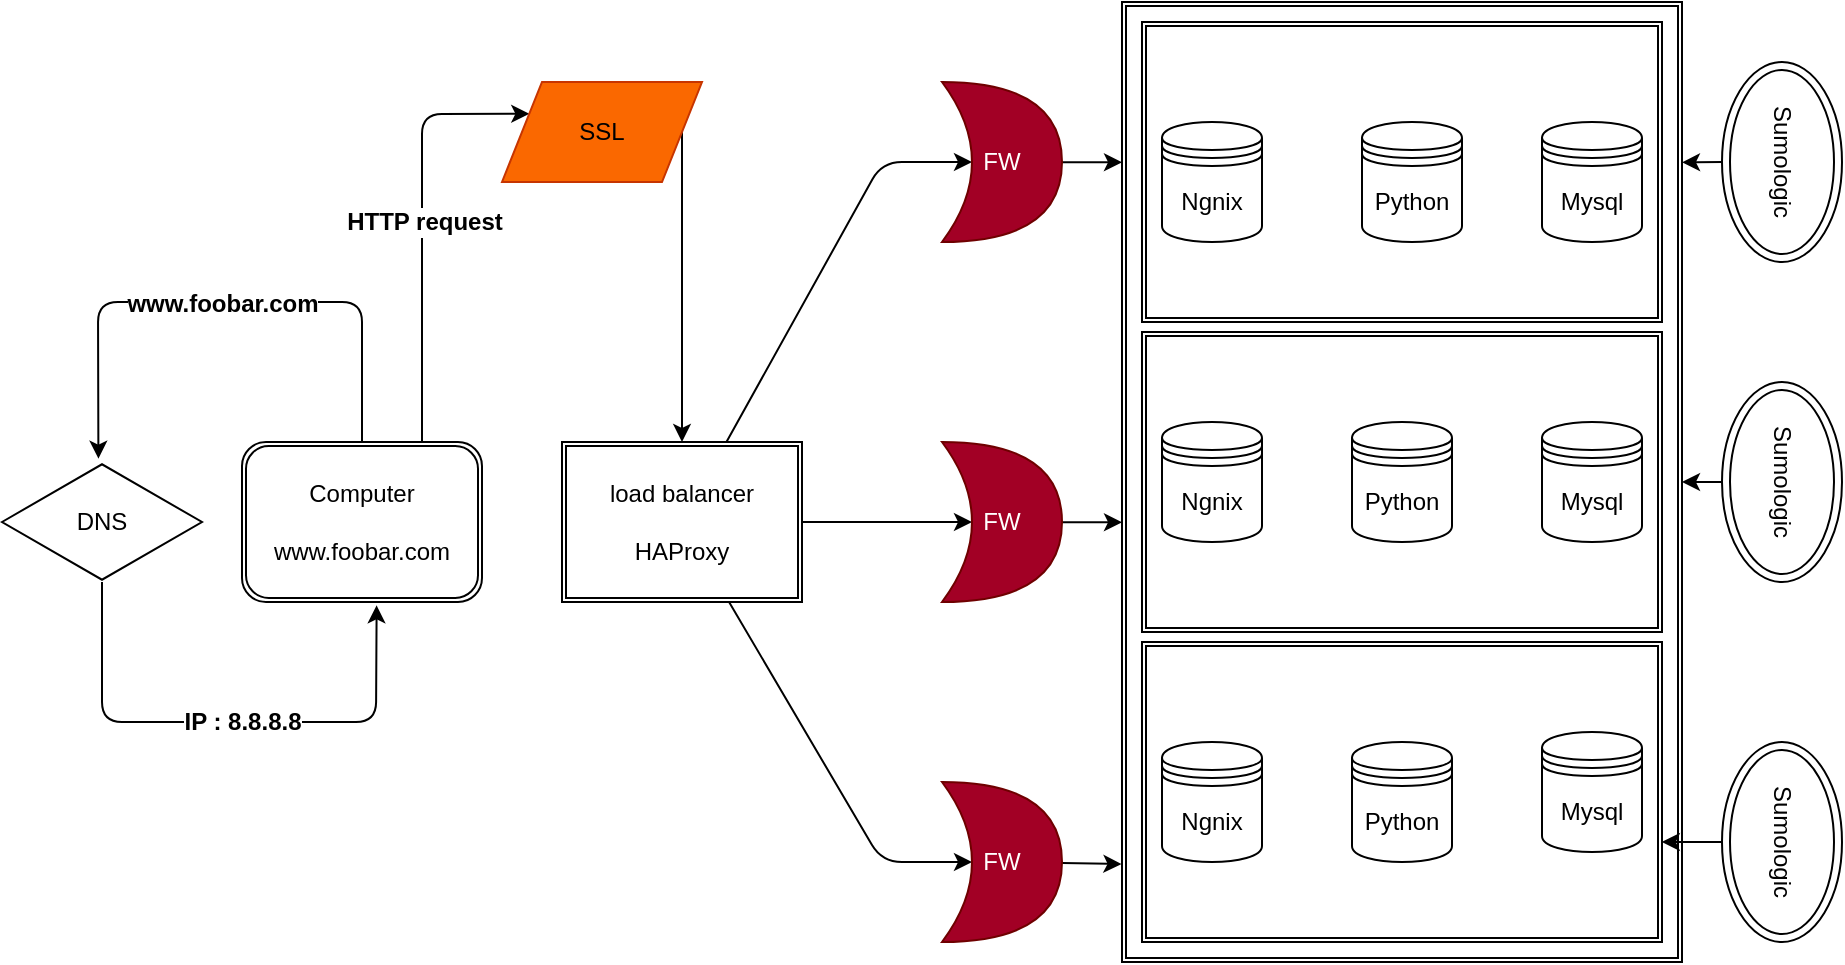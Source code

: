 <mxfile>
    <diagram id="8hEnplS5qNxSaO3H7mMF" name="Page-1">
        <mxGraphModel dx="617" dy="489" grid="1" gridSize="10" guides="1" tooltips="1" connect="1" arrows="1" fold="1" page="1" pageScale="1" pageWidth="850" pageHeight="1100" math="0" shadow="0">
            <root>
                <mxCell id="0"/>
                <mxCell id="1" parent="0"/>
                <mxCell id="28" style="edgeStyle=none;html=1;entryX=0.561;entryY=1.021;entryDx=0;entryDy=0;entryPerimeter=0;" parent="1" source="2" target="3" edge="1">
                    <mxGeometry relative="1" as="geometry">
                        <Array as="points">
                            <mxPoint x="50" y="400"/>
                            <mxPoint x="187" y="400"/>
                        </Array>
                    </mxGeometry>
                </mxCell>
                <mxCell id="29" value="IP : 8.8.8.8" style="edgeLabel;html=1;align=center;verticalAlign=middle;resizable=0;points=[];fontStyle=1;fontSize=12;" parent="28" vertex="1" connectable="0">
                    <mxGeometry x="-0.075" y="-2" relative="1" as="geometry">
                        <mxPoint x="17" y="-2" as="offset"/>
                    </mxGeometry>
                </mxCell>
                <mxCell id="2" value="DNS" style="html=1;whiteSpace=wrap;aspect=fixed;shape=isoRectangle;" parent="1" vertex="1">
                    <mxGeometry y="270" width="100" height="60" as="geometry"/>
                </mxCell>
                <mxCell id="4" style="edgeStyle=none;html=1;entryX=0.482;entryY=-0.028;entryDx=0;entryDy=0;entryPerimeter=0;" parent="1" source="3" target="2" edge="1">
                    <mxGeometry relative="1" as="geometry">
                        <Array as="points">
                            <mxPoint x="180" y="190"/>
                            <mxPoint x="48" y="190"/>
                        </Array>
                    </mxGeometry>
                </mxCell>
                <mxCell id="27" value="www.foobar.com" style="edgeLabel;html=1;align=center;verticalAlign=middle;resizable=0;points=[];fontStyle=1;fontSize=12;" parent="4" vertex="1" connectable="0">
                    <mxGeometry x="-0.12" y="1" relative="1" as="geometry">
                        <mxPoint x="-17" as="offset"/>
                    </mxGeometry>
                </mxCell>
                <mxCell id="34" style="edgeStyle=none;html=1;exitX=0.75;exitY=0;exitDx=0;exitDy=0;entryX=0;entryY=0.25;entryDx=0;entryDy=0;" edge="1" parent="1" source="3" target="30">
                    <mxGeometry relative="1" as="geometry">
                        <Array as="points">
                            <mxPoint x="210" y="96"/>
                        </Array>
                    </mxGeometry>
                </mxCell>
                <mxCell id="35" value="&lt;span style=&quot;font-size: 12px ; font-weight: 700&quot;&gt;HTTP request&lt;/span&gt;" style="edgeLabel;html=1;align=center;verticalAlign=middle;resizable=0;points=[];" vertex="1" connectable="0" parent="34">
                    <mxGeometry x="0.014" y="-1" relative="1" as="geometry">
                        <mxPoint as="offset"/>
                    </mxGeometry>
                </mxCell>
                <mxCell id="3" value="Computer&lt;br&gt;&lt;br&gt;www.foobar.com" style="shape=ext;double=1;rounded=1;whiteSpace=wrap;html=1;" parent="1" vertex="1">
                    <mxGeometry x="120" y="260" width="120" height="80" as="geometry"/>
                </mxCell>
                <mxCell id="13" style="edgeStyle=none;html=1;fontSize=12;entryX=0.25;entryY=0.5;entryDx=0;entryDy=0;entryPerimeter=0;" parent="1" source="6" target="36" edge="1">
                    <mxGeometry relative="1" as="geometry">
                        <Array as="points">
                            <mxPoint x="440" y="120"/>
                        </Array>
                        <mxPoint x="480" y="120" as="targetPoint"/>
                    </mxGeometry>
                </mxCell>
                <mxCell id="14" style="edgeStyle=none;html=1;fontSize=12;entryX=0.25;entryY=0.5;entryDx=0;entryDy=0;entryPerimeter=0;" parent="1" source="6" target="37" edge="1">
                    <mxGeometry relative="1" as="geometry">
                        <Array as="points">
                            <mxPoint x="440" y="470"/>
                        </Array>
                        <mxPoint x="480" y="470" as="targetPoint"/>
                    </mxGeometry>
                </mxCell>
                <mxCell id="15" style="edgeStyle=none;html=1;fontSize=12;entryX=0.25;entryY=0.5;entryDx=0;entryDy=0;entryPerimeter=0;" parent="1" source="6" target="38" edge="1">
                    <mxGeometry relative="1" as="geometry">
                        <mxPoint x="480" y="300" as="targetPoint"/>
                    </mxGeometry>
                </mxCell>
                <mxCell id="6" value="load balancer&lt;br&gt;&lt;br&gt;HAProxy" style="shape=ext;double=1;rounded=0;whiteSpace=wrap;html=1;" parent="1" vertex="1">
                    <mxGeometry x="280" y="260" width="120" height="80" as="geometry"/>
                </mxCell>
                <mxCell id="9" value="" style="shape=ext;double=1;whiteSpace=wrap;html=1;fontSize=12;" parent="1" vertex="1">
                    <mxGeometry x="560" y="40" width="280" height="480" as="geometry"/>
                </mxCell>
                <mxCell id="10" value="" style="shape=ext;double=1;whiteSpace=wrap;html=1;fontSize=12;" parent="1" vertex="1">
                    <mxGeometry x="570" y="50" width="260" height="150" as="geometry"/>
                </mxCell>
                <mxCell id="12" value="" style="shape=ext;double=1;whiteSpace=wrap;html=1;fontSize=12;" parent="1" vertex="1">
                    <mxGeometry x="570" y="360" width="260" height="150" as="geometry"/>
                </mxCell>
                <mxCell id="16" value="Ngnix" style="shape=datastore;whiteSpace=wrap;html=1;" parent="1" vertex="1">
                    <mxGeometry x="580" y="100" width="50" height="60" as="geometry"/>
                </mxCell>
                <mxCell id="17" value="Python" style="shape=datastore;whiteSpace=wrap;html=1;" parent="1" vertex="1">
                    <mxGeometry x="680" y="100" width="50" height="60" as="geometry"/>
                </mxCell>
                <mxCell id="18" value="Mysql" style="shape=datastore;whiteSpace=wrap;html=1;" parent="1" vertex="1">
                    <mxGeometry x="770" y="100" width="50" height="60" as="geometry"/>
                </mxCell>
                <mxCell id="20" value="" style="shape=ext;double=1;whiteSpace=wrap;html=1;fontSize=12;" parent="1" vertex="1">
                    <mxGeometry x="570" y="205" width="260" height="150" as="geometry"/>
                </mxCell>
                <mxCell id="21" value="Ngnix" style="shape=datastore;whiteSpace=wrap;html=1;" parent="1" vertex="1">
                    <mxGeometry x="580" y="250" width="50" height="60" as="geometry"/>
                </mxCell>
                <mxCell id="22" value="Ngnix" style="shape=datastore;whiteSpace=wrap;html=1;" parent="1" vertex="1">
                    <mxGeometry x="580" y="410" width="50" height="60" as="geometry"/>
                </mxCell>
                <mxCell id="23" value="Python" style="shape=datastore;whiteSpace=wrap;html=1;" parent="1" vertex="1">
                    <mxGeometry x="675" y="410" width="50" height="60" as="geometry"/>
                </mxCell>
                <mxCell id="24" value="Python" style="shape=datastore;whiteSpace=wrap;html=1;" parent="1" vertex="1">
                    <mxGeometry x="675" y="250" width="50" height="60" as="geometry"/>
                </mxCell>
                <mxCell id="25" value="Mysql" style="shape=datastore;whiteSpace=wrap;html=1;" parent="1" vertex="1">
                    <mxGeometry x="770" y="250" width="50" height="60" as="geometry"/>
                </mxCell>
                <mxCell id="26" value="Mysql" style="shape=datastore;whiteSpace=wrap;html=1;" parent="1" vertex="1">
                    <mxGeometry x="770" y="405" width="50" height="60" as="geometry"/>
                </mxCell>
                <mxCell id="33" style="edgeStyle=none;html=1;entryX=0.5;entryY=0;entryDx=0;entryDy=0;" edge="1" parent="1" source="30" target="6">
                    <mxGeometry relative="1" as="geometry">
                        <Array as="points">
                            <mxPoint x="340" y="105"/>
                        </Array>
                    </mxGeometry>
                </mxCell>
                <mxCell id="30" value="SSL" style="shape=parallelogram;perimeter=parallelogramPerimeter;whiteSpace=wrap;html=1;fixedSize=1;fillColor=#fa6800;fontColor=#000000;strokeColor=#C73500;" parent="1" vertex="1">
                    <mxGeometry x="250" y="80" width="100" height="50" as="geometry"/>
                </mxCell>
                <mxCell id="39" style="edgeStyle=none;html=1;entryX=0;entryY=0.167;entryDx=0;entryDy=0;entryPerimeter=0;" edge="1" parent="1" source="36" target="9">
                    <mxGeometry relative="1" as="geometry"/>
                </mxCell>
                <mxCell id="36" value="FW" style="shape=xor;whiteSpace=wrap;html=1;fillColor=#a20025;fontColor=#ffffff;strokeColor=#6F0000;" vertex="1" parent="1">
                    <mxGeometry x="470" y="80" width="60" height="80" as="geometry"/>
                </mxCell>
                <mxCell id="41" style="edgeStyle=none;html=1;entryX=-0.001;entryY=0.898;entryDx=0;entryDy=0;entryPerimeter=0;" edge="1" parent="1" source="37" target="9">
                    <mxGeometry relative="1" as="geometry"/>
                </mxCell>
                <mxCell id="37" value="FW" style="shape=xor;whiteSpace=wrap;html=1;fillColor=#a20025;fontColor=#ffffff;strokeColor=#6F0000;" vertex="1" parent="1">
                    <mxGeometry x="470" y="430" width="60" height="80" as="geometry"/>
                </mxCell>
                <mxCell id="40" style="edgeStyle=none;html=1;entryX=0;entryY=0.542;entryDx=0;entryDy=0;entryPerimeter=0;" edge="1" parent="1" source="38" target="9">
                    <mxGeometry relative="1" as="geometry"/>
                </mxCell>
                <mxCell id="38" value="FW" style="shape=xor;whiteSpace=wrap;html=1;fillColor=#a20025;fontColor=#ffffff;strokeColor=#6F0000;" vertex="1" parent="1">
                    <mxGeometry x="470" y="260" width="60" height="80" as="geometry"/>
                </mxCell>
                <mxCell id="45" style="edgeStyle=none;html=1;entryX=1;entryY=0.167;entryDx=0;entryDy=0;entryPerimeter=0;" edge="1" parent="1" source="42" target="9">
                    <mxGeometry relative="1" as="geometry"/>
                </mxCell>
                <mxCell id="42" value="Sumologic" style="ellipse;shape=doubleEllipse;whiteSpace=wrap;html=1;rotation=90;" vertex="1" parent="1">
                    <mxGeometry x="840" y="90" width="100" height="60" as="geometry"/>
                </mxCell>
                <mxCell id="46" style="edgeStyle=none;html=1;entryX=1;entryY=0.5;entryDx=0;entryDy=0;" edge="1" parent="1" source="43" target="9">
                    <mxGeometry relative="1" as="geometry"/>
                </mxCell>
                <mxCell id="43" value="Sumologic" style="ellipse;shape=doubleEllipse;whiteSpace=wrap;html=1;rotation=90;" vertex="1" parent="1">
                    <mxGeometry x="840" y="250" width="100" height="60" as="geometry"/>
                </mxCell>
                <mxCell id="47" style="edgeStyle=none;html=1;entryX=0.964;entryY=0.875;entryDx=0;entryDy=0;entryPerimeter=0;" edge="1" parent="1" source="44" target="9">
                    <mxGeometry relative="1" as="geometry"/>
                </mxCell>
                <mxCell id="44" value="Sumologic" style="ellipse;shape=doubleEllipse;whiteSpace=wrap;html=1;rotation=90;" vertex="1" parent="1">
                    <mxGeometry x="840" y="430" width="100" height="60" as="geometry"/>
                </mxCell>
            </root>
        </mxGraphModel>
    </diagram>
</mxfile>